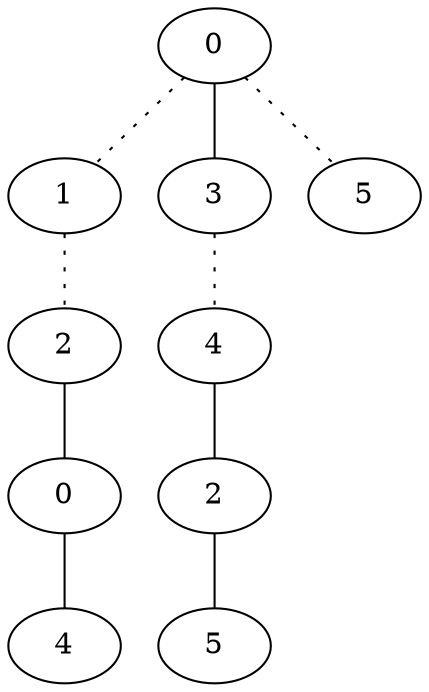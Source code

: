 graph {
a0[label=0];
a1[label=1];
a2[label=2];
a3[label=0];
a4[label=4];
a5[label=3];
a6[label=4];
a7[label=2];
a8[label=5];
a9[label=5];
a0 -- a1 [style=dotted];
a0 -- a5;
a0 -- a9 [style=dotted];
a1 -- a2 [style=dotted];
a2 -- a3;
a3 -- a4;
a5 -- a6 [style=dotted];
a6 -- a7;
a7 -- a8;
}
